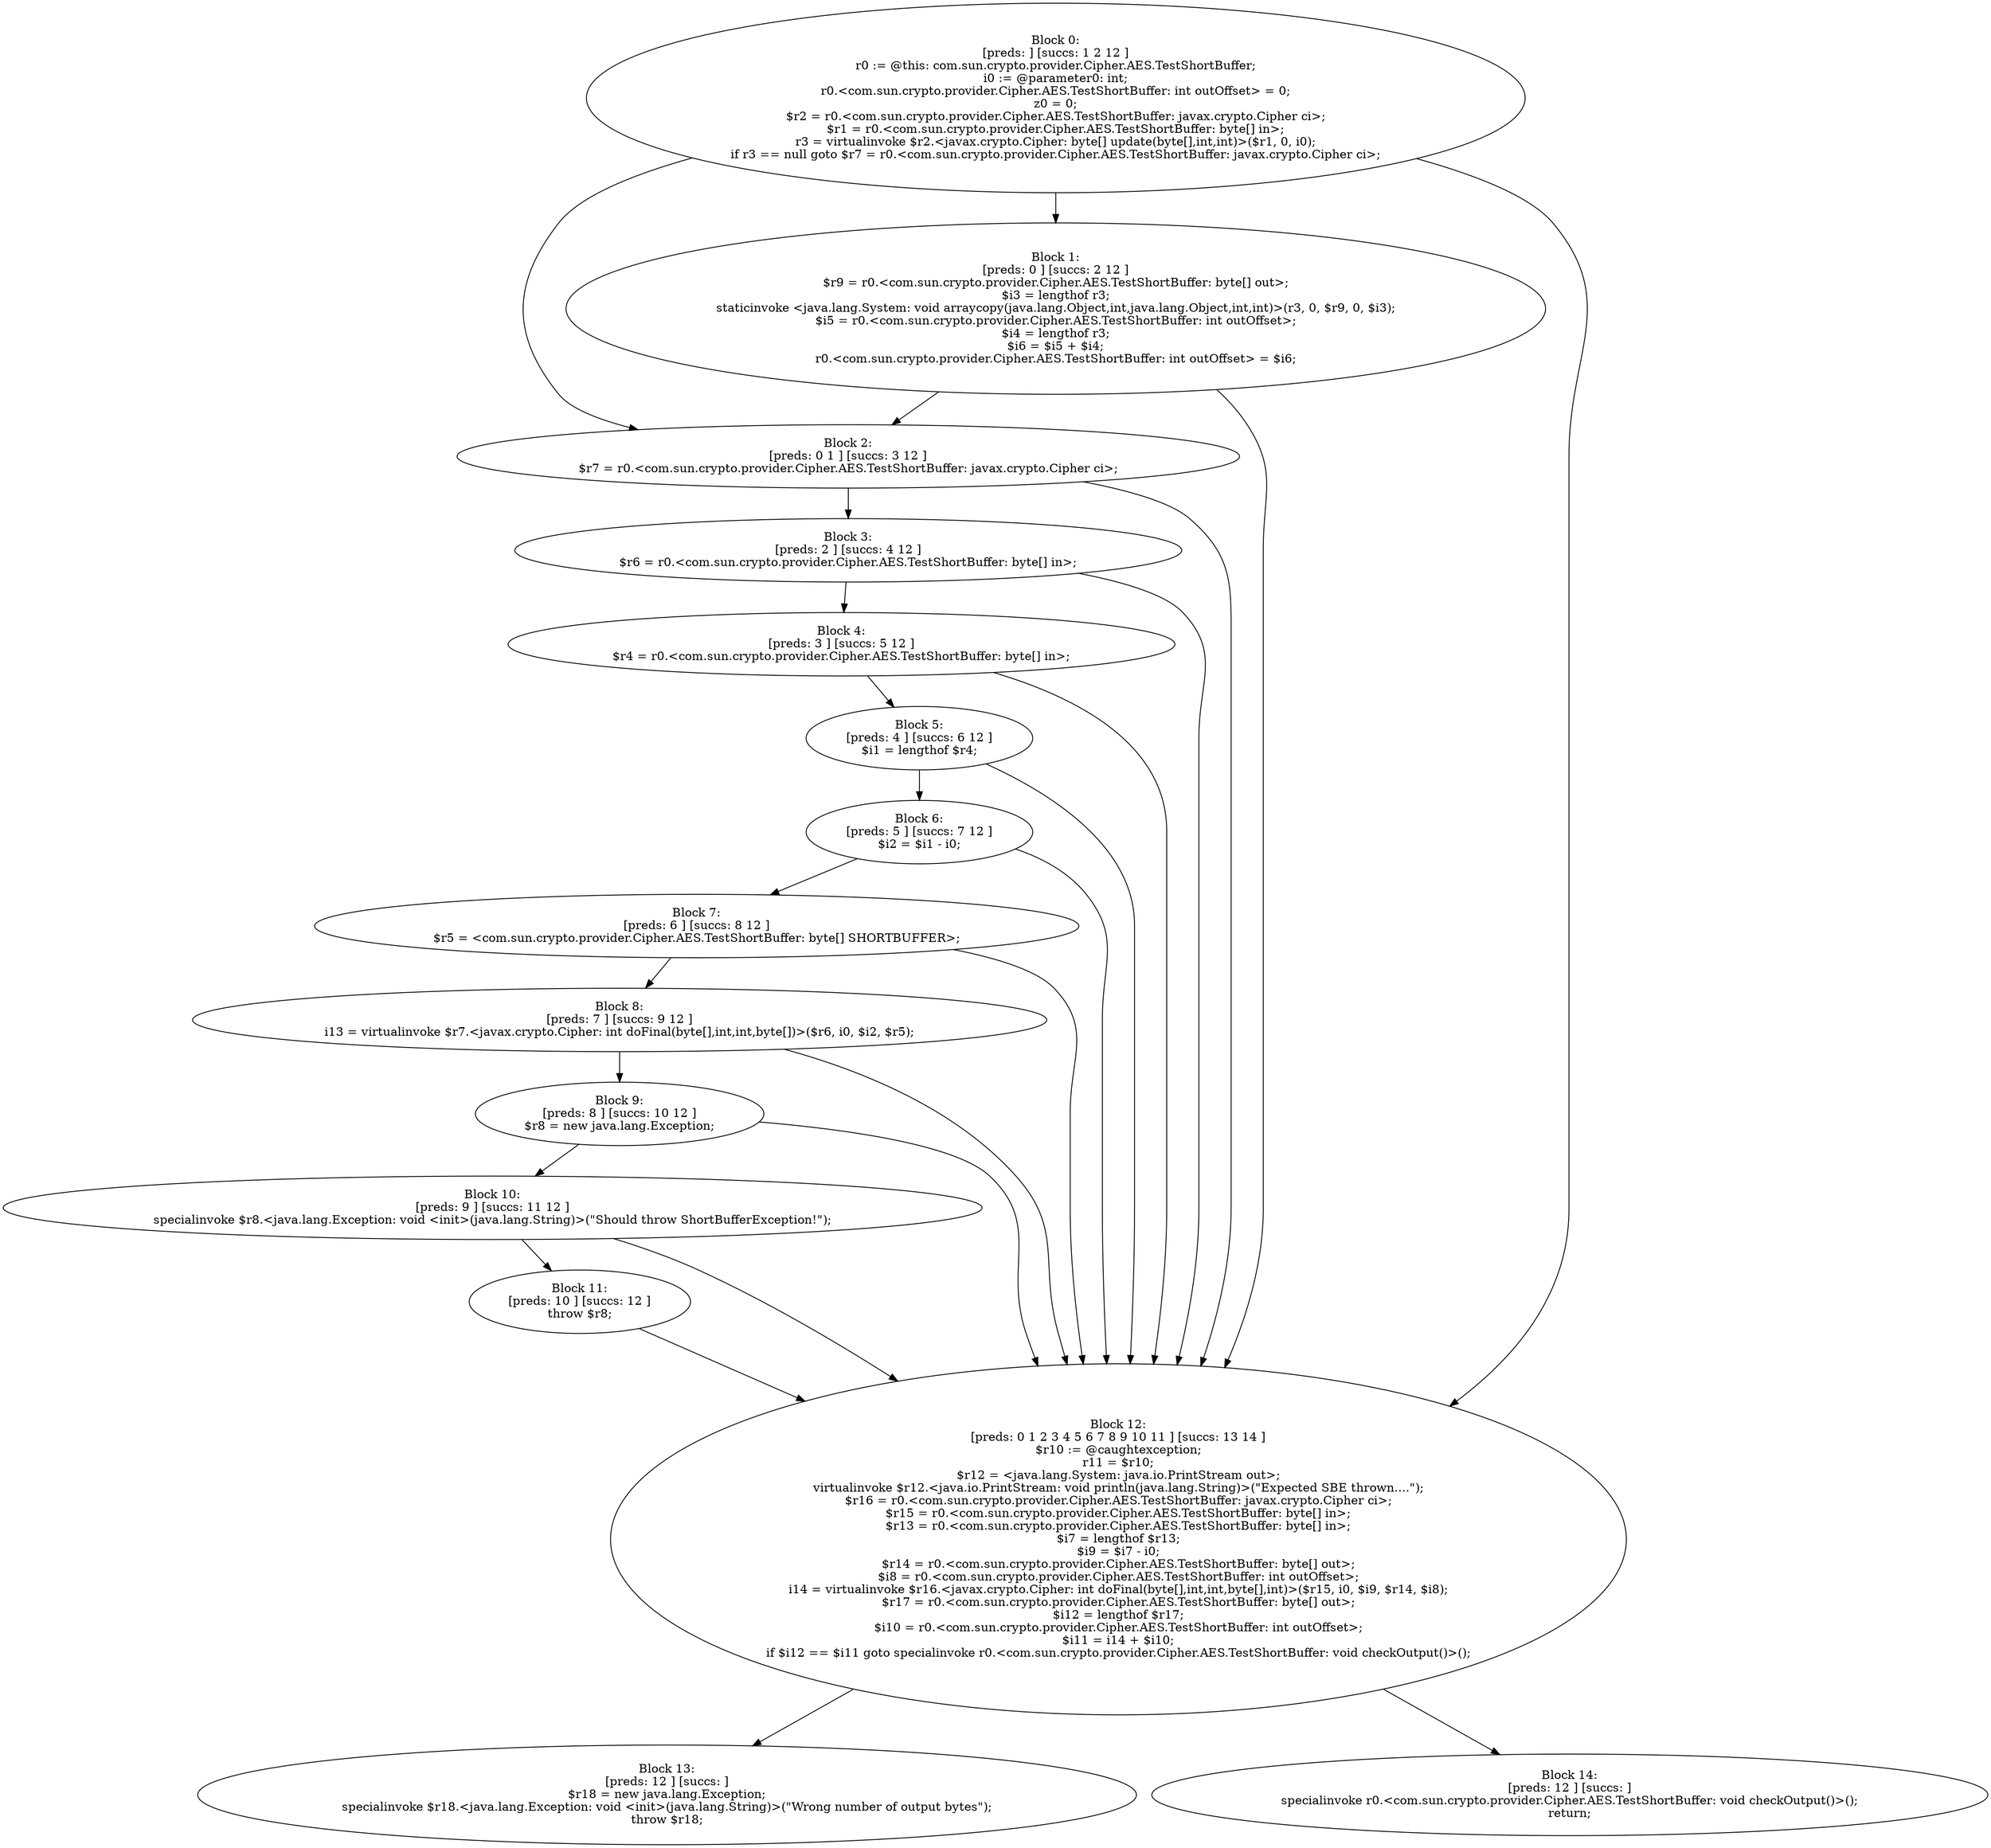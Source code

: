 digraph "unitGraph" {
    "Block 0:
[preds: ] [succs: 1 2 12 ]
r0 := @this: com.sun.crypto.provider.Cipher.AES.TestShortBuffer;
i0 := @parameter0: int;
r0.<com.sun.crypto.provider.Cipher.AES.TestShortBuffer: int outOffset> = 0;
z0 = 0;
$r2 = r0.<com.sun.crypto.provider.Cipher.AES.TestShortBuffer: javax.crypto.Cipher ci>;
$r1 = r0.<com.sun.crypto.provider.Cipher.AES.TestShortBuffer: byte[] in>;
r3 = virtualinvoke $r2.<javax.crypto.Cipher: byte[] update(byte[],int,int)>($r1, 0, i0);
if r3 == null goto $r7 = r0.<com.sun.crypto.provider.Cipher.AES.TestShortBuffer: javax.crypto.Cipher ci>;
"
    "Block 1:
[preds: 0 ] [succs: 2 12 ]
$r9 = r0.<com.sun.crypto.provider.Cipher.AES.TestShortBuffer: byte[] out>;
$i3 = lengthof r3;
staticinvoke <java.lang.System: void arraycopy(java.lang.Object,int,java.lang.Object,int,int)>(r3, 0, $r9, 0, $i3);
$i5 = r0.<com.sun.crypto.provider.Cipher.AES.TestShortBuffer: int outOffset>;
$i4 = lengthof r3;
$i6 = $i5 + $i4;
r0.<com.sun.crypto.provider.Cipher.AES.TestShortBuffer: int outOffset> = $i6;
"
    "Block 2:
[preds: 0 1 ] [succs: 3 12 ]
$r7 = r0.<com.sun.crypto.provider.Cipher.AES.TestShortBuffer: javax.crypto.Cipher ci>;
"
    "Block 3:
[preds: 2 ] [succs: 4 12 ]
$r6 = r0.<com.sun.crypto.provider.Cipher.AES.TestShortBuffer: byte[] in>;
"
    "Block 4:
[preds: 3 ] [succs: 5 12 ]
$r4 = r0.<com.sun.crypto.provider.Cipher.AES.TestShortBuffer: byte[] in>;
"
    "Block 5:
[preds: 4 ] [succs: 6 12 ]
$i1 = lengthof $r4;
"
    "Block 6:
[preds: 5 ] [succs: 7 12 ]
$i2 = $i1 - i0;
"
    "Block 7:
[preds: 6 ] [succs: 8 12 ]
$r5 = <com.sun.crypto.provider.Cipher.AES.TestShortBuffer: byte[] SHORTBUFFER>;
"
    "Block 8:
[preds: 7 ] [succs: 9 12 ]
i13 = virtualinvoke $r7.<javax.crypto.Cipher: int doFinal(byte[],int,int,byte[])>($r6, i0, $i2, $r5);
"
    "Block 9:
[preds: 8 ] [succs: 10 12 ]
$r8 = new java.lang.Exception;
"
    "Block 10:
[preds: 9 ] [succs: 11 12 ]
specialinvoke $r8.<java.lang.Exception: void <init>(java.lang.String)>(\"Should throw ShortBufferException!\");
"
    "Block 11:
[preds: 10 ] [succs: 12 ]
throw $r8;
"
    "Block 12:
[preds: 0 1 2 3 4 5 6 7 8 9 10 11 ] [succs: 13 14 ]
$r10 := @caughtexception;
r11 = $r10;
$r12 = <java.lang.System: java.io.PrintStream out>;
virtualinvoke $r12.<java.io.PrintStream: void println(java.lang.String)>(\"Expected SBE thrown....\");
$r16 = r0.<com.sun.crypto.provider.Cipher.AES.TestShortBuffer: javax.crypto.Cipher ci>;
$r15 = r0.<com.sun.crypto.provider.Cipher.AES.TestShortBuffer: byte[] in>;
$r13 = r0.<com.sun.crypto.provider.Cipher.AES.TestShortBuffer: byte[] in>;
$i7 = lengthof $r13;
$i9 = $i7 - i0;
$r14 = r0.<com.sun.crypto.provider.Cipher.AES.TestShortBuffer: byte[] out>;
$i8 = r0.<com.sun.crypto.provider.Cipher.AES.TestShortBuffer: int outOffset>;
i14 = virtualinvoke $r16.<javax.crypto.Cipher: int doFinal(byte[],int,int,byte[],int)>($r15, i0, $i9, $r14, $i8);
$r17 = r0.<com.sun.crypto.provider.Cipher.AES.TestShortBuffer: byte[] out>;
$i12 = lengthof $r17;
$i10 = r0.<com.sun.crypto.provider.Cipher.AES.TestShortBuffer: int outOffset>;
$i11 = i14 + $i10;
if $i12 == $i11 goto specialinvoke r0.<com.sun.crypto.provider.Cipher.AES.TestShortBuffer: void checkOutput()>();
"
    "Block 13:
[preds: 12 ] [succs: ]
$r18 = new java.lang.Exception;
specialinvoke $r18.<java.lang.Exception: void <init>(java.lang.String)>(\"Wrong number of output bytes\");
throw $r18;
"
    "Block 14:
[preds: 12 ] [succs: ]
specialinvoke r0.<com.sun.crypto.provider.Cipher.AES.TestShortBuffer: void checkOutput()>();
return;
"
    "Block 0:
[preds: ] [succs: 1 2 12 ]
r0 := @this: com.sun.crypto.provider.Cipher.AES.TestShortBuffer;
i0 := @parameter0: int;
r0.<com.sun.crypto.provider.Cipher.AES.TestShortBuffer: int outOffset> = 0;
z0 = 0;
$r2 = r0.<com.sun.crypto.provider.Cipher.AES.TestShortBuffer: javax.crypto.Cipher ci>;
$r1 = r0.<com.sun.crypto.provider.Cipher.AES.TestShortBuffer: byte[] in>;
r3 = virtualinvoke $r2.<javax.crypto.Cipher: byte[] update(byte[],int,int)>($r1, 0, i0);
if r3 == null goto $r7 = r0.<com.sun.crypto.provider.Cipher.AES.TestShortBuffer: javax.crypto.Cipher ci>;
"->"Block 1:
[preds: 0 ] [succs: 2 12 ]
$r9 = r0.<com.sun.crypto.provider.Cipher.AES.TestShortBuffer: byte[] out>;
$i3 = lengthof r3;
staticinvoke <java.lang.System: void arraycopy(java.lang.Object,int,java.lang.Object,int,int)>(r3, 0, $r9, 0, $i3);
$i5 = r0.<com.sun.crypto.provider.Cipher.AES.TestShortBuffer: int outOffset>;
$i4 = lengthof r3;
$i6 = $i5 + $i4;
r0.<com.sun.crypto.provider.Cipher.AES.TestShortBuffer: int outOffset> = $i6;
";
    "Block 0:
[preds: ] [succs: 1 2 12 ]
r0 := @this: com.sun.crypto.provider.Cipher.AES.TestShortBuffer;
i0 := @parameter0: int;
r0.<com.sun.crypto.provider.Cipher.AES.TestShortBuffer: int outOffset> = 0;
z0 = 0;
$r2 = r0.<com.sun.crypto.provider.Cipher.AES.TestShortBuffer: javax.crypto.Cipher ci>;
$r1 = r0.<com.sun.crypto.provider.Cipher.AES.TestShortBuffer: byte[] in>;
r3 = virtualinvoke $r2.<javax.crypto.Cipher: byte[] update(byte[],int,int)>($r1, 0, i0);
if r3 == null goto $r7 = r0.<com.sun.crypto.provider.Cipher.AES.TestShortBuffer: javax.crypto.Cipher ci>;
"->"Block 2:
[preds: 0 1 ] [succs: 3 12 ]
$r7 = r0.<com.sun.crypto.provider.Cipher.AES.TestShortBuffer: javax.crypto.Cipher ci>;
";
    "Block 0:
[preds: ] [succs: 1 2 12 ]
r0 := @this: com.sun.crypto.provider.Cipher.AES.TestShortBuffer;
i0 := @parameter0: int;
r0.<com.sun.crypto.provider.Cipher.AES.TestShortBuffer: int outOffset> = 0;
z0 = 0;
$r2 = r0.<com.sun.crypto.provider.Cipher.AES.TestShortBuffer: javax.crypto.Cipher ci>;
$r1 = r0.<com.sun.crypto.provider.Cipher.AES.TestShortBuffer: byte[] in>;
r3 = virtualinvoke $r2.<javax.crypto.Cipher: byte[] update(byte[],int,int)>($r1, 0, i0);
if r3 == null goto $r7 = r0.<com.sun.crypto.provider.Cipher.AES.TestShortBuffer: javax.crypto.Cipher ci>;
"->"Block 12:
[preds: 0 1 2 3 4 5 6 7 8 9 10 11 ] [succs: 13 14 ]
$r10 := @caughtexception;
r11 = $r10;
$r12 = <java.lang.System: java.io.PrintStream out>;
virtualinvoke $r12.<java.io.PrintStream: void println(java.lang.String)>(\"Expected SBE thrown....\");
$r16 = r0.<com.sun.crypto.provider.Cipher.AES.TestShortBuffer: javax.crypto.Cipher ci>;
$r15 = r0.<com.sun.crypto.provider.Cipher.AES.TestShortBuffer: byte[] in>;
$r13 = r0.<com.sun.crypto.provider.Cipher.AES.TestShortBuffer: byte[] in>;
$i7 = lengthof $r13;
$i9 = $i7 - i0;
$r14 = r0.<com.sun.crypto.provider.Cipher.AES.TestShortBuffer: byte[] out>;
$i8 = r0.<com.sun.crypto.provider.Cipher.AES.TestShortBuffer: int outOffset>;
i14 = virtualinvoke $r16.<javax.crypto.Cipher: int doFinal(byte[],int,int,byte[],int)>($r15, i0, $i9, $r14, $i8);
$r17 = r0.<com.sun.crypto.provider.Cipher.AES.TestShortBuffer: byte[] out>;
$i12 = lengthof $r17;
$i10 = r0.<com.sun.crypto.provider.Cipher.AES.TestShortBuffer: int outOffset>;
$i11 = i14 + $i10;
if $i12 == $i11 goto specialinvoke r0.<com.sun.crypto.provider.Cipher.AES.TestShortBuffer: void checkOutput()>();
";
    "Block 1:
[preds: 0 ] [succs: 2 12 ]
$r9 = r0.<com.sun.crypto.provider.Cipher.AES.TestShortBuffer: byte[] out>;
$i3 = lengthof r3;
staticinvoke <java.lang.System: void arraycopy(java.lang.Object,int,java.lang.Object,int,int)>(r3, 0, $r9, 0, $i3);
$i5 = r0.<com.sun.crypto.provider.Cipher.AES.TestShortBuffer: int outOffset>;
$i4 = lengthof r3;
$i6 = $i5 + $i4;
r0.<com.sun.crypto.provider.Cipher.AES.TestShortBuffer: int outOffset> = $i6;
"->"Block 2:
[preds: 0 1 ] [succs: 3 12 ]
$r7 = r0.<com.sun.crypto.provider.Cipher.AES.TestShortBuffer: javax.crypto.Cipher ci>;
";
    "Block 1:
[preds: 0 ] [succs: 2 12 ]
$r9 = r0.<com.sun.crypto.provider.Cipher.AES.TestShortBuffer: byte[] out>;
$i3 = lengthof r3;
staticinvoke <java.lang.System: void arraycopy(java.lang.Object,int,java.lang.Object,int,int)>(r3, 0, $r9, 0, $i3);
$i5 = r0.<com.sun.crypto.provider.Cipher.AES.TestShortBuffer: int outOffset>;
$i4 = lengthof r3;
$i6 = $i5 + $i4;
r0.<com.sun.crypto.provider.Cipher.AES.TestShortBuffer: int outOffset> = $i6;
"->"Block 12:
[preds: 0 1 2 3 4 5 6 7 8 9 10 11 ] [succs: 13 14 ]
$r10 := @caughtexception;
r11 = $r10;
$r12 = <java.lang.System: java.io.PrintStream out>;
virtualinvoke $r12.<java.io.PrintStream: void println(java.lang.String)>(\"Expected SBE thrown....\");
$r16 = r0.<com.sun.crypto.provider.Cipher.AES.TestShortBuffer: javax.crypto.Cipher ci>;
$r15 = r0.<com.sun.crypto.provider.Cipher.AES.TestShortBuffer: byte[] in>;
$r13 = r0.<com.sun.crypto.provider.Cipher.AES.TestShortBuffer: byte[] in>;
$i7 = lengthof $r13;
$i9 = $i7 - i0;
$r14 = r0.<com.sun.crypto.provider.Cipher.AES.TestShortBuffer: byte[] out>;
$i8 = r0.<com.sun.crypto.provider.Cipher.AES.TestShortBuffer: int outOffset>;
i14 = virtualinvoke $r16.<javax.crypto.Cipher: int doFinal(byte[],int,int,byte[],int)>($r15, i0, $i9, $r14, $i8);
$r17 = r0.<com.sun.crypto.provider.Cipher.AES.TestShortBuffer: byte[] out>;
$i12 = lengthof $r17;
$i10 = r0.<com.sun.crypto.provider.Cipher.AES.TestShortBuffer: int outOffset>;
$i11 = i14 + $i10;
if $i12 == $i11 goto specialinvoke r0.<com.sun.crypto.provider.Cipher.AES.TestShortBuffer: void checkOutput()>();
";
    "Block 2:
[preds: 0 1 ] [succs: 3 12 ]
$r7 = r0.<com.sun.crypto.provider.Cipher.AES.TestShortBuffer: javax.crypto.Cipher ci>;
"->"Block 3:
[preds: 2 ] [succs: 4 12 ]
$r6 = r0.<com.sun.crypto.provider.Cipher.AES.TestShortBuffer: byte[] in>;
";
    "Block 2:
[preds: 0 1 ] [succs: 3 12 ]
$r7 = r0.<com.sun.crypto.provider.Cipher.AES.TestShortBuffer: javax.crypto.Cipher ci>;
"->"Block 12:
[preds: 0 1 2 3 4 5 6 7 8 9 10 11 ] [succs: 13 14 ]
$r10 := @caughtexception;
r11 = $r10;
$r12 = <java.lang.System: java.io.PrintStream out>;
virtualinvoke $r12.<java.io.PrintStream: void println(java.lang.String)>(\"Expected SBE thrown....\");
$r16 = r0.<com.sun.crypto.provider.Cipher.AES.TestShortBuffer: javax.crypto.Cipher ci>;
$r15 = r0.<com.sun.crypto.provider.Cipher.AES.TestShortBuffer: byte[] in>;
$r13 = r0.<com.sun.crypto.provider.Cipher.AES.TestShortBuffer: byte[] in>;
$i7 = lengthof $r13;
$i9 = $i7 - i0;
$r14 = r0.<com.sun.crypto.provider.Cipher.AES.TestShortBuffer: byte[] out>;
$i8 = r0.<com.sun.crypto.provider.Cipher.AES.TestShortBuffer: int outOffset>;
i14 = virtualinvoke $r16.<javax.crypto.Cipher: int doFinal(byte[],int,int,byte[],int)>($r15, i0, $i9, $r14, $i8);
$r17 = r0.<com.sun.crypto.provider.Cipher.AES.TestShortBuffer: byte[] out>;
$i12 = lengthof $r17;
$i10 = r0.<com.sun.crypto.provider.Cipher.AES.TestShortBuffer: int outOffset>;
$i11 = i14 + $i10;
if $i12 == $i11 goto specialinvoke r0.<com.sun.crypto.provider.Cipher.AES.TestShortBuffer: void checkOutput()>();
";
    "Block 3:
[preds: 2 ] [succs: 4 12 ]
$r6 = r0.<com.sun.crypto.provider.Cipher.AES.TestShortBuffer: byte[] in>;
"->"Block 4:
[preds: 3 ] [succs: 5 12 ]
$r4 = r0.<com.sun.crypto.provider.Cipher.AES.TestShortBuffer: byte[] in>;
";
    "Block 3:
[preds: 2 ] [succs: 4 12 ]
$r6 = r0.<com.sun.crypto.provider.Cipher.AES.TestShortBuffer: byte[] in>;
"->"Block 12:
[preds: 0 1 2 3 4 5 6 7 8 9 10 11 ] [succs: 13 14 ]
$r10 := @caughtexception;
r11 = $r10;
$r12 = <java.lang.System: java.io.PrintStream out>;
virtualinvoke $r12.<java.io.PrintStream: void println(java.lang.String)>(\"Expected SBE thrown....\");
$r16 = r0.<com.sun.crypto.provider.Cipher.AES.TestShortBuffer: javax.crypto.Cipher ci>;
$r15 = r0.<com.sun.crypto.provider.Cipher.AES.TestShortBuffer: byte[] in>;
$r13 = r0.<com.sun.crypto.provider.Cipher.AES.TestShortBuffer: byte[] in>;
$i7 = lengthof $r13;
$i9 = $i7 - i0;
$r14 = r0.<com.sun.crypto.provider.Cipher.AES.TestShortBuffer: byte[] out>;
$i8 = r0.<com.sun.crypto.provider.Cipher.AES.TestShortBuffer: int outOffset>;
i14 = virtualinvoke $r16.<javax.crypto.Cipher: int doFinal(byte[],int,int,byte[],int)>($r15, i0, $i9, $r14, $i8);
$r17 = r0.<com.sun.crypto.provider.Cipher.AES.TestShortBuffer: byte[] out>;
$i12 = lengthof $r17;
$i10 = r0.<com.sun.crypto.provider.Cipher.AES.TestShortBuffer: int outOffset>;
$i11 = i14 + $i10;
if $i12 == $i11 goto specialinvoke r0.<com.sun.crypto.provider.Cipher.AES.TestShortBuffer: void checkOutput()>();
";
    "Block 4:
[preds: 3 ] [succs: 5 12 ]
$r4 = r0.<com.sun.crypto.provider.Cipher.AES.TestShortBuffer: byte[] in>;
"->"Block 5:
[preds: 4 ] [succs: 6 12 ]
$i1 = lengthof $r4;
";
    "Block 4:
[preds: 3 ] [succs: 5 12 ]
$r4 = r0.<com.sun.crypto.provider.Cipher.AES.TestShortBuffer: byte[] in>;
"->"Block 12:
[preds: 0 1 2 3 4 5 6 7 8 9 10 11 ] [succs: 13 14 ]
$r10 := @caughtexception;
r11 = $r10;
$r12 = <java.lang.System: java.io.PrintStream out>;
virtualinvoke $r12.<java.io.PrintStream: void println(java.lang.String)>(\"Expected SBE thrown....\");
$r16 = r0.<com.sun.crypto.provider.Cipher.AES.TestShortBuffer: javax.crypto.Cipher ci>;
$r15 = r0.<com.sun.crypto.provider.Cipher.AES.TestShortBuffer: byte[] in>;
$r13 = r0.<com.sun.crypto.provider.Cipher.AES.TestShortBuffer: byte[] in>;
$i7 = lengthof $r13;
$i9 = $i7 - i0;
$r14 = r0.<com.sun.crypto.provider.Cipher.AES.TestShortBuffer: byte[] out>;
$i8 = r0.<com.sun.crypto.provider.Cipher.AES.TestShortBuffer: int outOffset>;
i14 = virtualinvoke $r16.<javax.crypto.Cipher: int doFinal(byte[],int,int,byte[],int)>($r15, i0, $i9, $r14, $i8);
$r17 = r0.<com.sun.crypto.provider.Cipher.AES.TestShortBuffer: byte[] out>;
$i12 = lengthof $r17;
$i10 = r0.<com.sun.crypto.provider.Cipher.AES.TestShortBuffer: int outOffset>;
$i11 = i14 + $i10;
if $i12 == $i11 goto specialinvoke r0.<com.sun.crypto.provider.Cipher.AES.TestShortBuffer: void checkOutput()>();
";
    "Block 5:
[preds: 4 ] [succs: 6 12 ]
$i1 = lengthof $r4;
"->"Block 6:
[preds: 5 ] [succs: 7 12 ]
$i2 = $i1 - i0;
";
    "Block 5:
[preds: 4 ] [succs: 6 12 ]
$i1 = lengthof $r4;
"->"Block 12:
[preds: 0 1 2 3 4 5 6 7 8 9 10 11 ] [succs: 13 14 ]
$r10 := @caughtexception;
r11 = $r10;
$r12 = <java.lang.System: java.io.PrintStream out>;
virtualinvoke $r12.<java.io.PrintStream: void println(java.lang.String)>(\"Expected SBE thrown....\");
$r16 = r0.<com.sun.crypto.provider.Cipher.AES.TestShortBuffer: javax.crypto.Cipher ci>;
$r15 = r0.<com.sun.crypto.provider.Cipher.AES.TestShortBuffer: byte[] in>;
$r13 = r0.<com.sun.crypto.provider.Cipher.AES.TestShortBuffer: byte[] in>;
$i7 = lengthof $r13;
$i9 = $i7 - i0;
$r14 = r0.<com.sun.crypto.provider.Cipher.AES.TestShortBuffer: byte[] out>;
$i8 = r0.<com.sun.crypto.provider.Cipher.AES.TestShortBuffer: int outOffset>;
i14 = virtualinvoke $r16.<javax.crypto.Cipher: int doFinal(byte[],int,int,byte[],int)>($r15, i0, $i9, $r14, $i8);
$r17 = r0.<com.sun.crypto.provider.Cipher.AES.TestShortBuffer: byte[] out>;
$i12 = lengthof $r17;
$i10 = r0.<com.sun.crypto.provider.Cipher.AES.TestShortBuffer: int outOffset>;
$i11 = i14 + $i10;
if $i12 == $i11 goto specialinvoke r0.<com.sun.crypto.provider.Cipher.AES.TestShortBuffer: void checkOutput()>();
";
    "Block 6:
[preds: 5 ] [succs: 7 12 ]
$i2 = $i1 - i0;
"->"Block 7:
[preds: 6 ] [succs: 8 12 ]
$r5 = <com.sun.crypto.provider.Cipher.AES.TestShortBuffer: byte[] SHORTBUFFER>;
";
    "Block 6:
[preds: 5 ] [succs: 7 12 ]
$i2 = $i1 - i0;
"->"Block 12:
[preds: 0 1 2 3 4 5 6 7 8 9 10 11 ] [succs: 13 14 ]
$r10 := @caughtexception;
r11 = $r10;
$r12 = <java.lang.System: java.io.PrintStream out>;
virtualinvoke $r12.<java.io.PrintStream: void println(java.lang.String)>(\"Expected SBE thrown....\");
$r16 = r0.<com.sun.crypto.provider.Cipher.AES.TestShortBuffer: javax.crypto.Cipher ci>;
$r15 = r0.<com.sun.crypto.provider.Cipher.AES.TestShortBuffer: byte[] in>;
$r13 = r0.<com.sun.crypto.provider.Cipher.AES.TestShortBuffer: byte[] in>;
$i7 = lengthof $r13;
$i9 = $i7 - i0;
$r14 = r0.<com.sun.crypto.provider.Cipher.AES.TestShortBuffer: byte[] out>;
$i8 = r0.<com.sun.crypto.provider.Cipher.AES.TestShortBuffer: int outOffset>;
i14 = virtualinvoke $r16.<javax.crypto.Cipher: int doFinal(byte[],int,int,byte[],int)>($r15, i0, $i9, $r14, $i8);
$r17 = r0.<com.sun.crypto.provider.Cipher.AES.TestShortBuffer: byte[] out>;
$i12 = lengthof $r17;
$i10 = r0.<com.sun.crypto.provider.Cipher.AES.TestShortBuffer: int outOffset>;
$i11 = i14 + $i10;
if $i12 == $i11 goto specialinvoke r0.<com.sun.crypto.provider.Cipher.AES.TestShortBuffer: void checkOutput()>();
";
    "Block 7:
[preds: 6 ] [succs: 8 12 ]
$r5 = <com.sun.crypto.provider.Cipher.AES.TestShortBuffer: byte[] SHORTBUFFER>;
"->"Block 8:
[preds: 7 ] [succs: 9 12 ]
i13 = virtualinvoke $r7.<javax.crypto.Cipher: int doFinal(byte[],int,int,byte[])>($r6, i0, $i2, $r5);
";
    "Block 7:
[preds: 6 ] [succs: 8 12 ]
$r5 = <com.sun.crypto.provider.Cipher.AES.TestShortBuffer: byte[] SHORTBUFFER>;
"->"Block 12:
[preds: 0 1 2 3 4 5 6 7 8 9 10 11 ] [succs: 13 14 ]
$r10 := @caughtexception;
r11 = $r10;
$r12 = <java.lang.System: java.io.PrintStream out>;
virtualinvoke $r12.<java.io.PrintStream: void println(java.lang.String)>(\"Expected SBE thrown....\");
$r16 = r0.<com.sun.crypto.provider.Cipher.AES.TestShortBuffer: javax.crypto.Cipher ci>;
$r15 = r0.<com.sun.crypto.provider.Cipher.AES.TestShortBuffer: byte[] in>;
$r13 = r0.<com.sun.crypto.provider.Cipher.AES.TestShortBuffer: byte[] in>;
$i7 = lengthof $r13;
$i9 = $i7 - i0;
$r14 = r0.<com.sun.crypto.provider.Cipher.AES.TestShortBuffer: byte[] out>;
$i8 = r0.<com.sun.crypto.provider.Cipher.AES.TestShortBuffer: int outOffset>;
i14 = virtualinvoke $r16.<javax.crypto.Cipher: int doFinal(byte[],int,int,byte[],int)>($r15, i0, $i9, $r14, $i8);
$r17 = r0.<com.sun.crypto.provider.Cipher.AES.TestShortBuffer: byte[] out>;
$i12 = lengthof $r17;
$i10 = r0.<com.sun.crypto.provider.Cipher.AES.TestShortBuffer: int outOffset>;
$i11 = i14 + $i10;
if $i12 == $i11 goto specialinvoke r0.<com.sun.crypto.provider.Cipher.AES.TestShortBuffer: void checkOutput()>();
";
    "Block 8:
[preds: 7 ] [succs: 9 12 ]
i13 = virtualinvoke $r7.<javax.crypto.Cipher: int doFinal(byte[],int,int,byte[])>($r6, i0, $i2, $r5);
"->"Block 9:
[preds: 8 ] [succs: 10 12 ]
$r8 = new java.lang.Exception;
";
    "Block 8:
[preds: 7 ] [succs: 9 12 ]
i13 = virtualinvoke $r7.<javax.crypto.Cipher: int doFinal(byte[],int,int,byte[])>($r6, i0, $i2, $r5);
"->"Block 12:
[preds: 0 1 2 3 4 5 6 7 8 9 10 11 ] [succs: 13 14 ]
$r10 := @caughtexception;
r11 = $r10;
$r12 = <java.lang.System: java.io.PrintStream out>;
virtualinvoke $r12.<java.io.PrintStream: void println(java.lang.String)>(\"Expected SBE thrown....\");
$r16 = r0.<com.sun.crypto.provider.Cipher.AES.TestShortBuffer: javax.crypto.Cipher ci>;
$r15 = r0.<com.sun.crypto.provider.Cipher.AES.TestShortBuffer: byte[] in>;
$r13 = r0.<com.sun.crypto.provider.Cipher.AES.TestShortBuffer: byte[] in>;
$i7 = lengthof $r13;
$i9 = $i7 - i0;
$r14 = r0.<com.sun.crypto.provider.Cipher.AES.TestShortBuffer: byte[] out>;
$i8 = r0.<com.sun.crypto.provider.Cipher.AES.TestShortBuffer: int outOffset>;
i14 = virtualinvoke $r16.<javax.crypto.Cipher: int doFinal(byte[],int,int,byte[],int)>($r15, i0, $i9, $r14, $i8);
$r17 = r0.<com.sun.crypto.provider.Cipher.AES.TestShortBuffer: byte[] out>;
$i12 = lengthof $r17;
$i10 = r0.<com.sun.crypto.provider.Cipher.AES.TestShortBuffer: int outOffset>;
$i11 = i14 + $i10;
if $i12 == $i11 goto specialinvoke r0.<com.sun.crypto.provider.Cipher.AES.TestShortBuffer: void checkOutput()>();
";
    "Block 9:
[preds: 8 ] [succs: 10 12 ]
$r8 = new java.lang.Exception;
"->"Block 10:
[preds: 9 ] [succs: 11 12 ]
specialinvoke $r8.<java.lang.Exception: void <init>(java.lang.String)>(\"Should throw ShortBufferException!\");
";
    "Block 9:
[preds: 8 ] [succs: 10 12 ]
$r8 = new java.lang.Exception;
"->"Block 12:
[preds: 0 1 2 3 4 5 6 7 8 9 10 11 ] [succs: 13 14 ]
$r10 := @caughtexception;
r11 = $r10;
$r12 = <java.lang.System: java.io.PrintStream out>;
virtualinvoke $r12.<java.io.PrintStream: void println(java.lang.String)>(\"Expected SBE thrown....\");
$r16 = r0.<com.sun.crypto.provider.Cipher.AES.TestShortBuffer: javax.crypto.Cipher ci>;
$r15 = r0.<com.sun.crypto.provider.Cipher.AES.TestShortBuffer: byte[] in>;
$r13 = r0.<com.sun.crypto.provider.Cipher.AES.TestShortBuffer: byte[] in>;
$i7 = lengthof $r13;
$i9 = $i7 - i0;
$r14 = r0.<com.sun.crypto.provider.Cipher.AES.TestShortBuffer: byte[] out>;
$i8 = r0.<com.sun.crypto.provider.Cipher.AES.TestShortBuffer: int outOffset>;
i14 = virtualinvoke $r16.<javax.crypto.Cipher: int doFinal(byte[],int,int,byte[],int)>($r15, i0, $i9, $r14, $i8);
$r17 = r0.<com.sun.crypto.provider.Cipher.AES.TestShortBuffer: byte[] out>;
$i12 = lengthof $r17;
$i10 = r0.<com.sun.crypto.provider.Cipher.AES.TestShortBuffer: int outOffset>;
$i11 = i14 + $i10;
if $i12 == $i11 goto specialinvoke r0.<com.sun.crypto.provider.Cipher.AES.TestShortBuffer: void checkOutput()>();
";
    "Block 10:
[preds: 9 ] [succs: 11 12 ]
specialinvoke $r8.<java.lang.Exception: void <init>(java.lang.String)>(\"Should throw ShortBufferException!\");
"->"Block 11:
[preds: 10 ] [succs: 12 ]
throw $r8;
";
    "Block 10:
[preds: 9 ] [succs: 11 12 ]
specialinvoke $r8.<java.lang.Exception: void <init>(java.lang.String)>(\"Should throw ShortBufferException!\");
"->"Block 12:
[preds: 0 1 2 3 4 5 6 7 8 9 10 11 ] [succs: 13 14 ]
$r10 := @caughtexception;
r11 = $r10;
$r12 = <java.lang.System: java.io.PrintStream out>;
virtualinvoke $r12.<java.io.PrintStream: void println(java.lang.String)>(\"Expected SBE thrown....\");
$r16 = r0.<com.sun.crypto.provider.Cipher.AES.TestShortBuffer: javax.crypto.Cipher ci>;
$r15 = r0.<com.sun.crypto.provider.Cipher.AES.TestShortBuffer: byte[] in>;
$r13 = r0.<com.sun.crypto.provider.Cipher.AES.TestShortBuffer: byte[] in>;
$i7 = lengthof $r13;
$i9 = $i7 - i0;
$r14 = r0.<com.sun.crypto.provider.Cipher.AES.TestShortBuffer: byte[] out>;
$i8 = r0.<com.sun.crypto.provider.Cipher.AES.TestShortBuffer: int outOffset>;
i14 = virtualinvoke $r16.<javax.crypto.Cipher: int doFinal(byte[],int,int,byte[],int)>($r15, i0, $i9, $r14, $i8);
$r17 = r0.<com.sun.crypto.provider.Cipher.AES.TestShortBuffer: byte[] out>;
$i12 = lengthof $r17;
$i10 = r0.<com.sun.crypto.provider.Cipher.AES.TestShortBuffer: int outOffset>;
$i11 = i14 + $i10;
if $i12 == $i11 goto specialinvoke r0.<com.sun.crypto.provider.Cipher.AES.TestShortBuffer: void checkOutput()>();
";
    "Block 11:
[preds: 10 ] [succs: 12 ]
throw $r8;
"->"Block 12:
[preds: 0 1 2 3 4 5 6 7 8 9 10 11 ] [succs: 13 14 ]
$r10 := @caughtexception;
r11 = $r10;
$r12 = <java.lang.System: java.io.PrintStream out>;
virtualinvoke $r12.<java.io.PrintStream: void println(java.lang.String)>(\"Expected SBE thrown....\");
$r16 = r0.<com.sun.crypto.provider.Cipher.AES.TestShortBuffer: javax.crypto.Cipher ci>;
$r15 = r0.<com.sun.crypto.provider.Cipher.AES.TestShortBuffer: byte[] in>;
$r13 = r0.<com.sun.crypto.provider.Cipher.AES.TestShortBuffer: byte[] in>;
$i7 = lengthof $r13;
$i9 = $i7 - i0;
$r14 = r0.<com.sun.crypto.provider.Cipher.AES.TestShortBuffer: byte[] out>;
$i8 = r0.<com.sun.crypto.provider.Cipher.AES.TestShortBuffer: int outOffset>;
i14 = virtualinvoke $r16.<javax.crypto.Cipher: int doFinal(byte[],int,int,byte[],int)>($r15, i0, $i9, $r14, $i8);
$r17 = r0.<com.sun.crypto.provider.Cipher.AES.TestShortBuffer: byte[] out>;
$i12 = lengthof $r17;
$i10 = r0.<com.sun.crypto.provider.Cipher.AES.TestShortBuffer: int outOffset>;
$i11 = i14 + $i10;
if $i12 == $i11 goto specialinvoke r0.<com.sun.crypto.provider.Cipher.AES.TestShortBuffer: void checkOutput()>();
";
    "Block 12:
[preds: 0 1 2 3 4 5 6 7 8 9 10 11 ] [succs: 13 14 ]
$r10 := @caughtexception;
r11 = $r10;
$r12 = <java.lang.System: java.io.PrintStream out>;
virtualinvoke $r12.<java.io.PrintStream: void println(java.lang.String)>(\"Expected SBE thrown....\");
$r16 = r0.<com.sun.crypto.provider.Cipher.AES.TestShortBuffer: javax.crypto.Cipher ci>;
$r15 = r0.<com.sun.crypto.provider.Cipher.AES.TestShortBuffer: byte[] in>;
$r13 = r0.<com.sun.crypto.provider.Cipher.AES.TestShortBuffer: byte[] in>;
$i7 = lengthof $r13;
$i9 = $i7 - i0;
$r14 = r0.<com.sun.crypto.provider.Cipher.AES.TestShortBuffer: byte[] out>;
$i8 = r0.<com.sun.crypto.provider.Cipher.AES.TestShortBuffer: int outOffset>;
i14 = virtualinvoke $r16.<javax.crypto.Cipher: int doFinal(byte[],int,int,byte[],int)>($r15, i0, $i9, $r14, $i8);
$r17 = r0.<com.sun.crypto.provider.Cipher.AES.TestShortBuffer: byte[] out>;
$i12 = lengthof $r17;
$i10 = r0.<com.sun.crypto.provider.Cipher.AES.TestShortBuffer: int outOffset>;
$i11 = i14 + $i10;
if $i12 == $i11 goto specialinvoke r0.<com.sun.crypto.provider.Cipher.AES.TestShortBuffer: void checkOutput()>();
"->"Block 13:
[preds: 12 ] [succs: ]
$r18 = new java.lang.Exception;
specialinvoke $r18.<java.lang.Exception: void <init>(java.lang.String)>(\"Wrong number of output bytes\");
throw $r18;
";
    "Block 12:
[preds: 0 1 2 3 4 5 6 7 8 9 10 11 ] [succs: 13 14 ]
$r10 := @caughtexception;
r11 = $r10;
$r12 = <java.lang.System: java.io.PrintStream out>;
virtualinvoke $r12.<java.io.PrintStream: void println(java.lang.String)>(\"Expected SBE thrown....\");
$r16 = r0.<com.sun.crypto.provider.Cipher.AES.TestShortBuffer: javax.crypto.Cipher ci>;
$r15 = r0.<com.sun.crypto.provider.Cipher.AES.TestShortBuffer: byte[] in>;
$r13 = r0.<com.sun.crypto.provider.Cipher.AES.TestShortBuffer: byte[] in>;
$i7 = lengthof $r13;
$i9 = $i7 - i0;
$r14 = r0.<com.sun.crypto.provider.Cipher.AES.TestShortBuffer: byte[] out>;
$i8 = r0.<com.sun.crypto.provider.Cipher.AES.TestShortBuffer: int outOffset>;
i14 = virtualinvoke $r16.<javax.crypto.Cipher: int doFinal(byte[],int,int,byte[],int)>($r15, i0, $i9, $r14, $i8);
$r17 = r0.<com.sun.crypto.provider.Cipher.AES.TestShortBuffer: byte[] out>;
$i12 = lengthof $r17;
$i10 = r0.<com.sun.crypto.provider.Cipher.AES.TestShortBuffer: int outOffset>;
$i11 = i14 + $i10;
if $i12 == $i11 goto specialinvoke r0.<com.sun.crypto.provider.Cipher.AES.TestShortBuffer: void checkOutput()>();
"->"Block 14:
[preds: 12 ] [succs: ]
specialinvoke r0.<com.sun.crypto.provider.Cipher.AES.TestShortBuffer: void checkOutput()>();
return;
";
}

